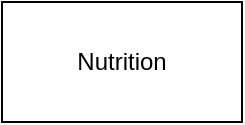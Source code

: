 <mxfile version="13.1.3">
    <diagram id="b91lxxog_8z0DhH9OJtt" name="Page-1">
        <mxGraphModel dx="1581" dy="808" grid="1" gridSize="10" guides="1" tooltips="1" connect="1" arrows="1" fold="1" page="1" pageScale="1" pageWidth="827" pageHeight="1169" math="0" shadow="0">
            <root>
                <mxCell id="0"/>
                <mxCell id="1" parent="0"/>
                <mxCell id="win-tA5fbFXCccgz7UrN-1" value="Nutrition" style="rounded=0;whiteSpace=wrap;html=1;" parent="1" vertex="1">
                    <mxGeometry x="420" y="270" width="120" height="60" as="geometry"/>
                </mxCell>
            </root>
        </mxGraphModel>
    </diagram>
</mxfile>
